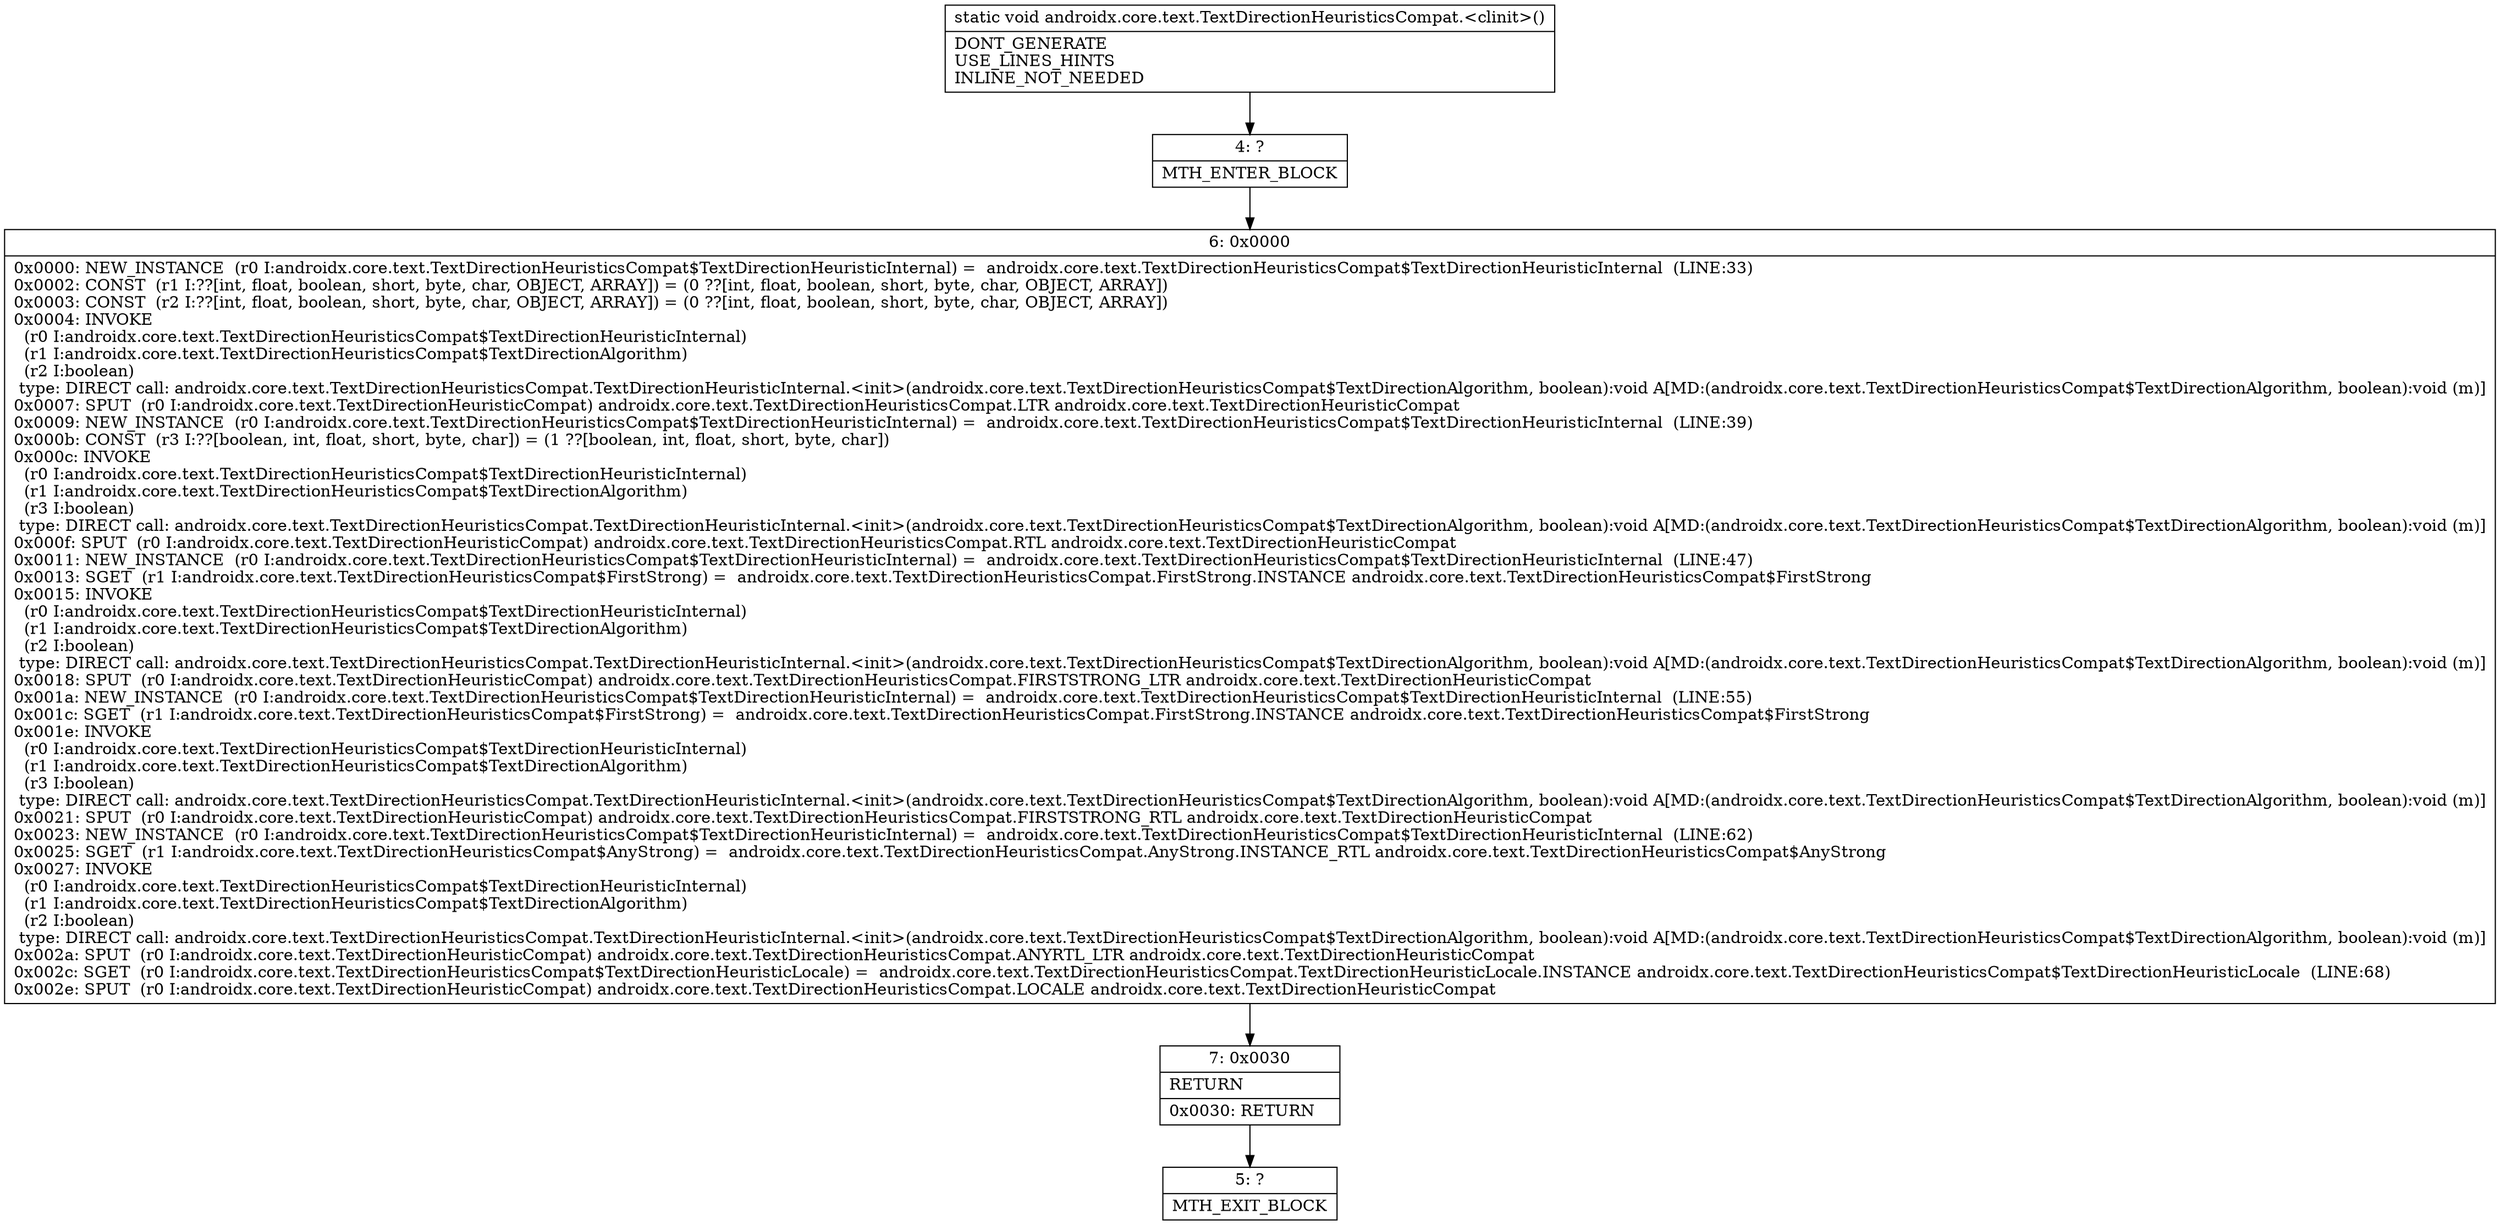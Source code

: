 digraph "CFG forandroidx.core.text.TextDirectionHeuristicsCompat.\<clinit\>()V" {
Node_4 [shape=record,label="{4\:\ ?|MTH_ENTER_BLOCK\l}"];
Node_6 [shape=record,label="{6\:\ 0x0000|0x0000: NEW_INSTANCE  (r0 I:androidx.core.text.TextDirectionHeuristicsCompat$TextDirectionHeuristicInternal) =  androidx.core.text.TextDirectionHeuristicsCompat$TextDirectionHeuristicInternal  (LINE:33)\l0x0002: CONST  (r1 I:??[int, float, boolean, short, byte, char, OBJECT, ARRAY]) = (0 ??[int, float, boolean, short, byte, char, OBJECT, ARRAY]) \l0x0003: CONST  (r2 I:??[int, float, boolean, short, byte, char, OBJECT, ARRAY]) = (0 ??[int, float, boolean, short, byte, char, OBJECT, ARRAY]) \l0x0004: INVOKE  \l  (r0 I:androidx.core.text.TextDirectionHeuristicsCompat$TextDirectionHeuristicInternal)\l  (r1 I:androidx.core.text.TextDirectionHeuristicsCompat$TextDirectionAlgorithm)\l  (r2 I:boolean)\l type: DIRECT call: androidx.core.text.TextDirectionHeuristicsCompat.TextDirectionHeuristicInternal.\<init\>(androidx.core.text.TextDirectionHeuristicsCompat$TextDirectionAlgorithm, boolean):void A[MD:(androidx.core.text.TextDirectionHeuristicsCompat$TextDirectionAlgorithm, boolean):void (m)]\l0x0007: SPUT  (r0 I:androidx.core.text.TextDirectionHeuristicCompat) androidx.core.text.TextDirectionHeuristicsCompat.LTR androidx.core.text.TextDirectionHeuristicCompat \l0x0009: NEW_INSTANCE  (r0 I:androidx.core.text.TextDirectionHeuristicsCompat$TextDirectionHeuristicInternal) =  androidx.core.text.TextDirectionHeuristicsCompat$TextDirectionHeuristicInternal  (LINE:39)\l0x000b: CONST  (r3 I:??[boolean, int, float, short, byte, char]) = (1 ??[boolean, int, float, short, byte, char]) \l0x000c: INVOKE  \l  (r0 I:androidx.core.text.TextDirectionHeuristicsCompat$TextDirectionHeuristicInternal)\l  (r1 I:androidx.core.text.TextDirectionHeuristicsCompat$TextDirectionAlgorithm)\l  (r3 I:boolean)\l type: DIRECT call: androidx.core.text.TextDirectionHeuristicsCompat.TextDirectionHeuristicInternal.\<init\>(androidx.core.text.TextDirectionHeuristicsCompat$TextDirectionAlgorithm, boolean):void A[MD:(androidx.core.text.TextDirectionHeuristicsCompat$TextDirectionAlgorithm, boolean):void (m)]\l0x000f: SPUT  (r0 I:androidx.core.text.TextDirectionHeuristicCompat) androidx.core.text.TextDirectionHeuristicsCompat.RTL androidx.core.text.TextDirectionHeuristicCompat \l0x0011: NEW_INSTANCE  (r0 I:androidx.core.text.TextDirectionHeuristicsCompat$TextDirectionHeuristicInternal) =  androidx.core.text.TextDirectionHeuristicsCompat$TextDirectionHeuristicInternal  (LINE:47)\l0x0013: SGET  (r1 I:androidx.core.text.TextDirectionHeuristicsCompat$FirstStrong) =  androidx.core.text.TextDirectionHeuristicsCompat.FirstStrong.INSTANCE androidx.core.text.TextDirectionHeuristicsCompat$FirstStrong \l0x0015: INVOKE  \l  (r0 I:androidx.core.text.TextDirectionHeuristicsCompat$TextDirectionHeuristicInternal)\l  (r1 I:androidx.core.text.TextDirectionHeuristicsCompat$TextDirectionAlgorithm)\l  (r2 I:boolean)\l type: DIRECT call: androidx.core.text.TextDirectionHeuristicsCompat.TextDirectionHeuristicInternal.\<init\>(androidx.core.text.TextDirectionHeuristicsCompat$TextDirectionAlgorithm, boolean):void A[MD:(androidx.core.text.TextDirectionHeuristicsCompat$TextDirectionAlgorithm, boolean):void (m)]\l0x0018: SPUT  (r0 I:androidx.core.text.TextDirectionHeuristicCompat) androidx.core.text.TextDirectionHeuristicsCompat.FIRSTSTRONG_LTR androidx.core.text.TextDirectionHeuristicCompat \l0x001a: NEW_INSTANCE  (r0 I:androidx.core.text.TextDirectionHeuristicsCompat$TextDirectionHeuristicInternal) =  androidx.core.text.TextDirectionHeuristicsCompat$TextDirectionHeuristicInternal  (LINE:55)\l0x001c: SGET  (r1 I:androidx.core.text.TextDirectionHeuristicsCompat$FirstStrong) =  androidx.core.text.TextDirectionHeuristicsCompat.FirstStrong.INSTANCE androidx.core.text.TextDirectionHeuristicsCompat$FirstStrong \l0x001e: INVOKE  \l  (r0 I:androidx.core.text.TextDirectionHeuristicsCompat$TextDirectionHeuristicInternal)\l  (r1 I:androidx.core.text.TextDirectionHeuristicsCompat$TextDirectionAlgorithm)\l  (r3 I:boolean)\l type: DIRECT call: androidx.core.text.TextDirectionHeuristicsCompat.TextDirectionHeuristicInternal.\<init\>(androidx.core.text.TextDirectionHeuristicsCompat$TextDirectionAlgorithm, boolean):void A[MD:(androidx.core.text.TextDirectionHeuristicsCompat$TextDirectionAlgorithm, boolean):void (m)]\l0x0021: SPUT  (r0 I:androidx.core.text.TextDirectionHeuristicCompat) androidx.core.text.TextDirectionHeuristicsCompat.FIRSTSTRONG_RTL androidx.core.text.TextDirectionHeuristicCompat \l0x0023: NEW_INSTANCE  (r0 I:androidx.core.text.TextDirectionHeuristicsCompat$TextDirectionHeuristicInternal) =  androidx.core.text.TextDirectionHeuristicsCompat$TextDirectionHeuristicInternal  (LINE:62)\l0x0025: SGET  (r1 I:androidx.core.text.TextDirectionHeuristicsCompat$AnyStrong) =  androidx.core.text.TextDirectionHeuristicsCompat.AnyStrong.INSTANCE_RTL androidx.core.text.TextDirectionHeuristicsCompat$AnyStrong \l0x0027: INVOKE  \l  (r0 I:androidx.core.text.TextDirectionHeuristicsCompat$TextDirectionHeuristicInternal)\l  (r1 I:androidx.core.text.TextDirectionHeuristicsCompat$TextDirectionAlgorithm)\l  (r2 I:boolean)\l type: DIRECT call: androidx.core.text.TextDirectionHeuristicsCompat.TextDirectionHeuristicInternal.\<init\>(androidx.core.text.TextDirectionHeuristicsCompat$TextDirectionAlgorithm, boolean):void A[MD:(androidx.core.text.TextDirectionHeuristicsCompat$TextDirectionAlgorithm, boolean):void (m)]\l0x002a: SPUT  (r0 I:androidx.core.text.TextDirectionHeuristicCompat) androidx.core.text.TextDirectionHeuristicsCompat.ANYRTL_LTR androidx.core.text.TextDirectionHeuristicCompat \l0x002c: SGET  (r0 I:androidx.core.text.TextDirectionHeuristicsCompat$TextDirectionHeuristicLocale) =  androidx.core.text.TextDirectionHeuristicsCompat.TextDirectionHeuristicLocale.INSTANCE androidx.core.text.TextDirectionHeuristicsCompat$TextDirectionHeuristicLocale  (LINE:68)\l0x002e: SPUT  (r0 I:androidx.core.text.TextDirectionHeuristicCompat) androidx.core.text.TextDirectionHeuristicsCompat.LOCALE androidx.core.text.TextDirectionHeuristicCompat \l}"];
Node_7 [shape=record,label="{7\:\ 0x0030|RETURN\l|0x0030: RETURN   \l}"];
Node_5 [shape=record,label="{5\:\ ?|MTH_EXIT_BLOCK\l}"];
MethodNode[shape=record,label="{static void androidx.core.text.TextDirectionHeuristicsCompat.\<clinit\>()  | DONT_GENERATE\lUSE_LINES_HINTS\lINLINE_NOT_NEEDED\l}"];
MethodNode -> Node_4;Node_4 -> Node_6;
Node_6 -> Node_7;
Node_7 -> Node_5;
}

